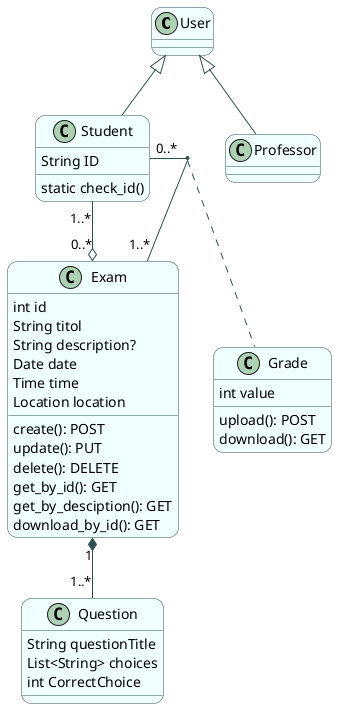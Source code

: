@startuml
skinparam roundcorner 20
skinparam class {
BackgroundColor Azure
BorderColor DarkSlateGray
ArrowColor DarkSlateGray
}
skinparam stereotypeCBackgroundColor GreenYellow

class User {

}

class Professor extends User {

}

class Student extends User {
    String ID
    static check_id()
}

class Exam {
    int id
    String titol
    String description?
    Date date
    Time time
    Location location
    create(): POST
    update(): PUT
    delete(): DELETE
    get_by_id(): GET
    get_by_desciption(): GET
    download_by_id(): GET
}

Student "0..*" - "1..*" Exam
(Student, Exam) .. Grade

class Grade {
    int value
    upload(): POST
    download(): GET
}

Exam "1" *-- "1..*" Question
Exam "0..*" o-- "1..*" Student

class Question {
    String questionTitle
    List<String> choices
    int CorrectChoice
}

@enduml